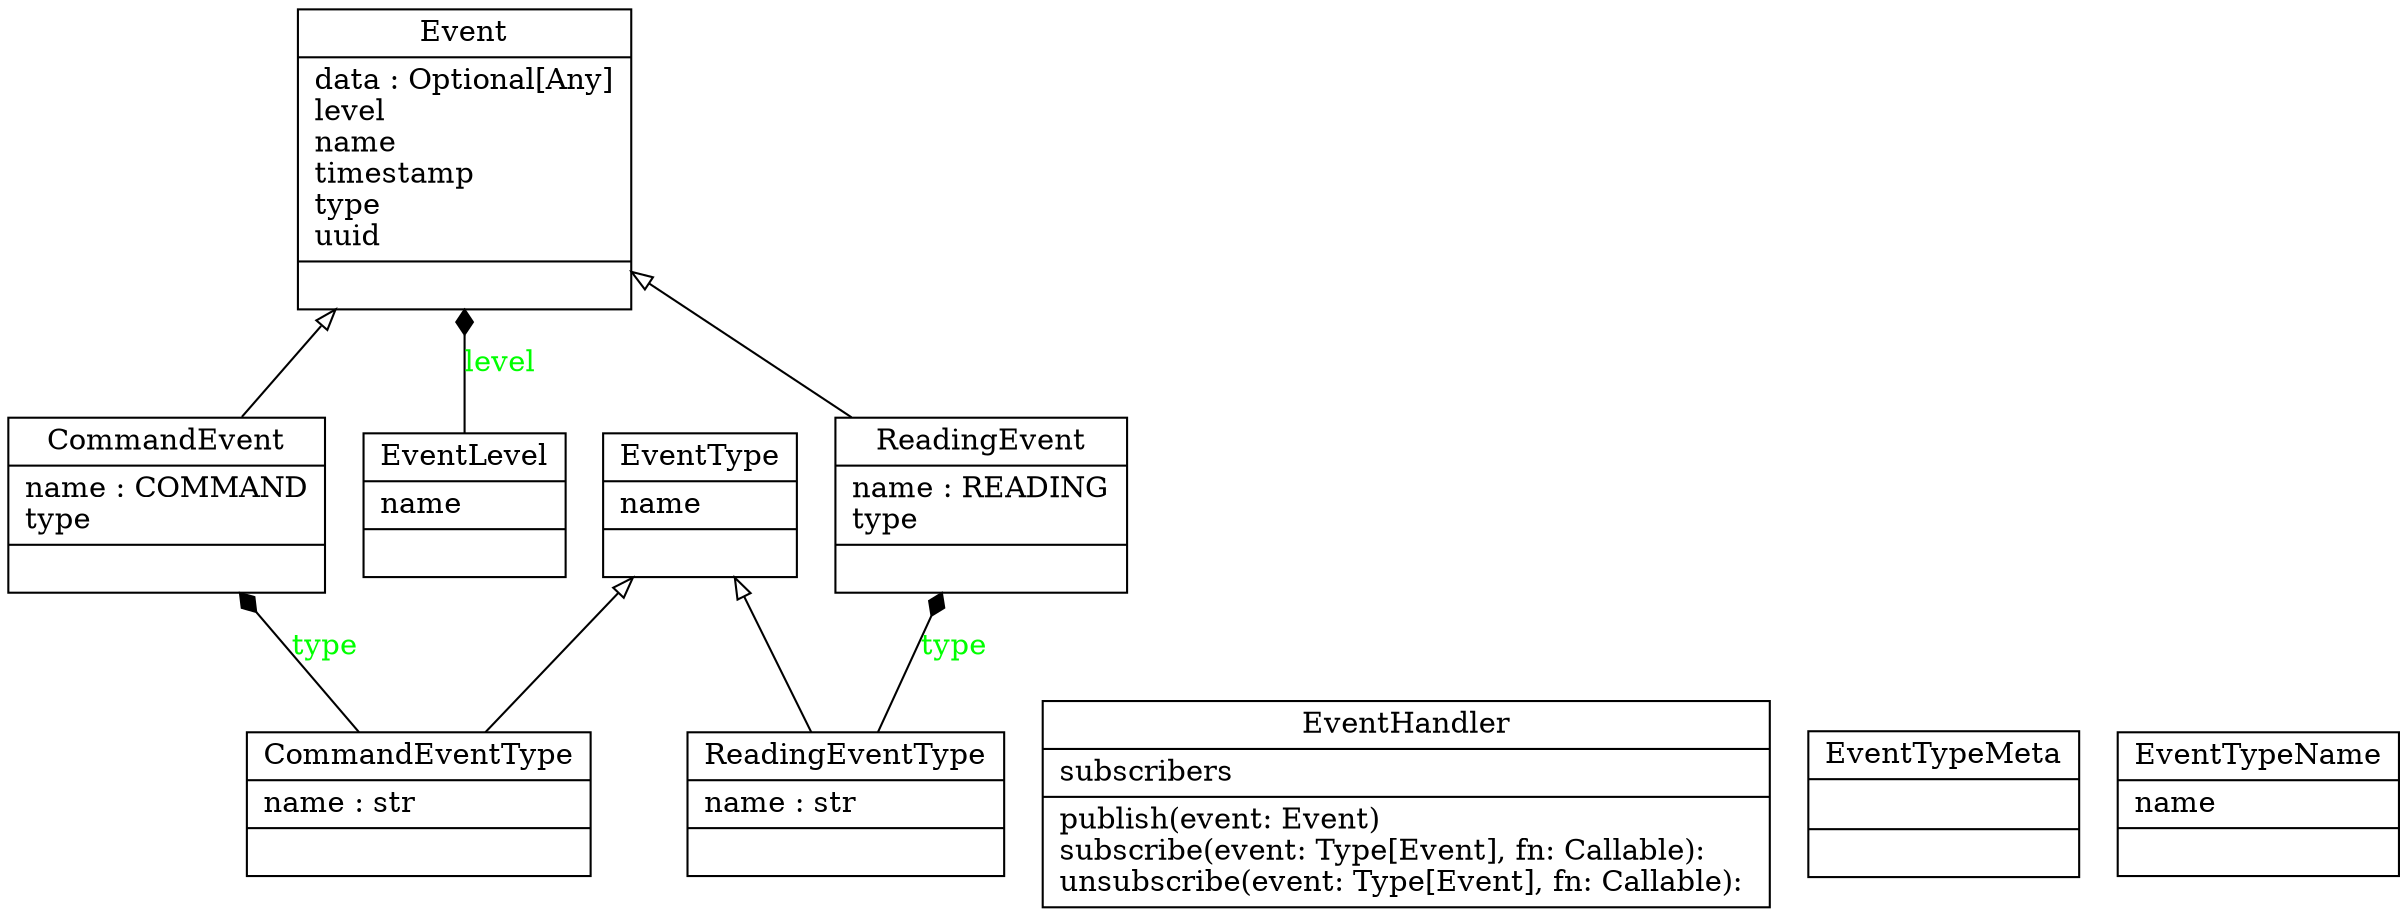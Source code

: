 digraph "classes_event" {
rankdir=BT
charset="utf-8"
"iot_firmware.event.basic.event.CommandEvent" [color="black", fontcolor="black", label="{CommandEvent|name : COMMAND\ltype\l|}", shape="record", style="solid"];
"iot_firmware.event.basic.type.CommandEventType" [color="black", fontcolor="black", label="{CommandEventType|name : str\l|}", shape="record", style="solid"];
"iot_firmware.event.event.Event" [color="black", fontcolor="black", label="{Event|data : Optional[Any]\llevel\lname\ltimestamp\ltype\luuid\l|}", shape="record", style="solid"];
"iot_firmware.event.handler.EventHandler" [color="black", fontcolor="black", label="{EventHandler|subscribers\l|publish(event: Event)\lsubscribe(event: Type[Event], fn: Callable): \lunsubscribe(event: Type[Event], fn: Callable): \l}", shape="record", style="solid"];
"iot_firmware.event.enum.EventLevel" [color="black", fontcolor="black", label="{EventLevel|name\l|}", shape="record", style="solid"];
"iot_firmware.event.type.EventType" [color="black", fontcolor="black", label="{EventType|name\l|}", shape="record", style="solid"];
"iot_firmware.event.type.EventTypeMeta" [color="black", fontcolor="black", label="{EventTypeMeta|\l|}", shape="record", style="solid"];
"iot_firmware.event.enum.EventTypeName" [color="black", fontcolor="black", label="{EventTypeName|name\l|}", shape="record", style="solid"];
"iot_firmware.event.basic.event.ReadingEvent" [color="black", fontcolor="black", label="{ReadingEvent|name : READING\ltype\l|}", shape="record", style="solid"];
"iot_firmware.event.basic.type.ReadingEventType" [color="black", fontcolor="black", label="{ReadingEventType|name : str\l|}", shape="record", style="solid"];
"iot_firmware.event.basic.event.CommandEvent" -> "iot_firmware.event.event.Event" [arrowhead="empty", arrowtail="none"];
"iot_firmware.event.basic.event.ReadingEvent" -> "iot_firmware.event.event.Event" [arrowhead="empty", arrowtail="none"];
"iot_firmware.event.basic.type.CommandEventType" -> "iot_firmware.event.type.EventType" [arrowhead="empty", arrowtail="none"];
"iot_firmware.event.basic.type.ReadingEventType" -> "iot_firmware.event.type.EventType" [arrowhead="empty", arrowtail="none"];
"iot_firmware.event.basic.type.CommandEventType" -> "iot_firmware.event.basic.event.CommandEvent" [arrowhead="diamond", arrowtail="none", fontcolor="green", label="type", style="solid"];
"iot_firmware.event.basic.type.ReadingEventType" -> "iot_firmware.event.basic.event.ReadingEvent" [arrowhead="diamond", arrowtail="none", fontcolor="green", label="type", style="solid"];
"iot_firmware.event.enum.EventLevel" -> "iot_firmware.event.event.Event" [arrowhead="diamond", arrowtail="none", fontcolor="green", label="level", style="solid"];
}

